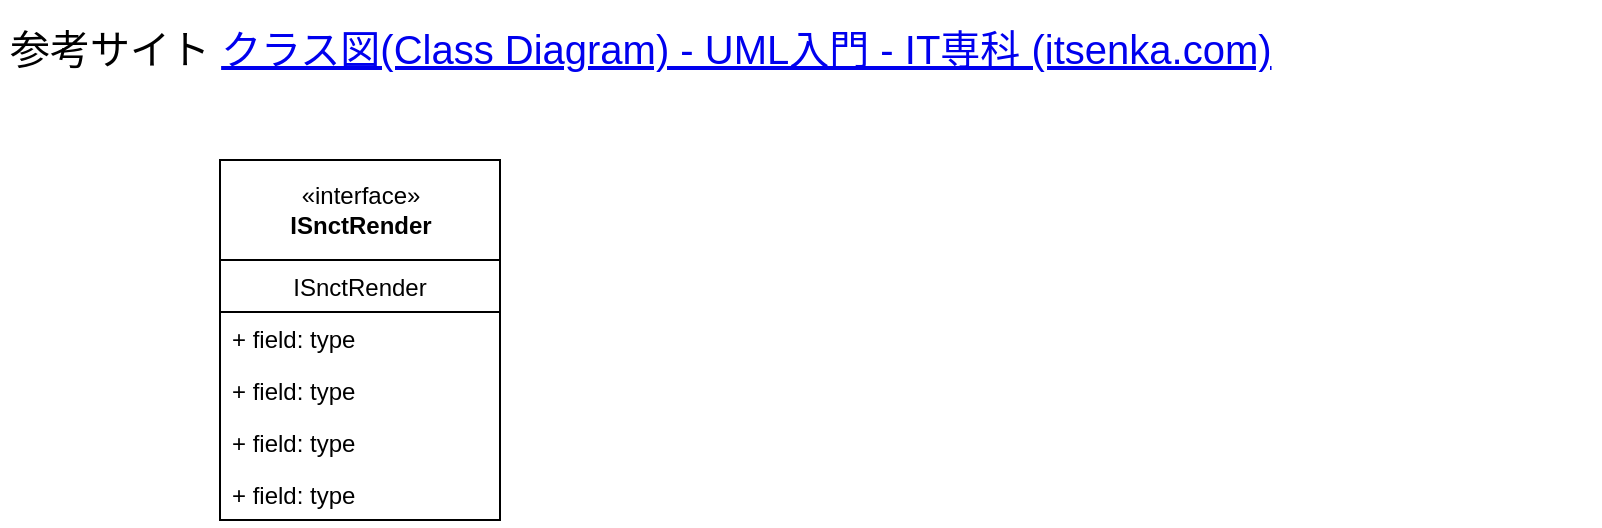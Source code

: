 <mxfile version="17.4.5" type="github">
  <diagram id="C5RBs43oDa-KdzZeNtuy" name="Page-1">
    <mxGraphModel dx="1422" dy="914" grid="1" gridSize="10" guides="1" tooltips="1" connect="1" arrows="1" fold="1" page="1" pageScale="1" pageWidth="827" pageHeight="1169" math="0" shadow="0">
      <root>
        <mxCell id="WIyWlLk6GJQsqaUBKTNV-0" />
        <mxCell id="WIyWlLk6GJQsqaUBKTNV-1" parent="WIyWlLk6GJQsqaUBKTNV-0" />
        <mxCell id="NYYay5GH5zn1BxUYl0cp-0" value="«interface»&lt;br&gt;&lt;b&gt;ISnctRender&lt;/b&gt;" style="html=1;" vertex="1" parent="WIyWlLk6GJQsqaUBKTNV-1">
          <mxGeometry x="120" y="80" width="140" height="50" as="geometry" />
        </mxCell>
        <mxCell id="NYYay5GH5zn1BxUYl0cp-1" value="ISnctRender" style="swimlane;fontStyle=0;childLayout=stackLayout;horizontal=1;startSize=26;fillColor=none;horizontalStack=0;resizeParent=1;resizeParentMax=0;resizeLast=0;collapsible=1;marginBottom=0;" vertex="1" parent="WIyWlLk6GJQsqaUBKTNV-1">
          <mxGeometry x="120" y="130" width="140" height="130" as="geometry" />
        </mxCell>
        <mxCell id="NYYay5GH5zn1BxUYl0cp-2" value="+ field: type" style="text;strokeColor=none;fillColor=none;align=left;verticalAlign=top;spacingLeft=4;spacingRight=4;overflow=hidden;rotatable=0;points=[[0,0.5],[1,0.5]];portConstraint=eastwest;" vertex="1" parent="NYYay5GH5zn1BxUYl0cp-1">
          <mxGeometry y="26" width="140" height="26" as="geometry" />
        </mxCell>
        <mxCell id="NYYay5GH5zn1BxUYl0cp-3" value="+ field: type" style="text;strokeColor=none;fillColor=none;align=left;verticalAlign=top;spacingLeft=4;spacingRight=4;overflow=hidden;rotatable=0;points=[[0,0.5],[1,0.5]];portConstraint=eastwest;" vertex="1" parent="NYYay5GH5zn1BxUYl0cp-1">
          <mxGeometry y="52" width="140" height="26" as="geometry" />
        </mxCell>
        <mxCell id="NYYay5GH5zn1BxUYl0cp-4" value="+ field: type" style="text;strokeColor=none;fillColor=none;align=left;verticalAlign=top;spacingLeft=4;spacingRight=4;overflow=hidden;rotatable=0;points=[[0,0.5],[1,0.5]];portConstraint=eastwest;" vertex="1" parent="NYYay5GH5zn1BxUYl0cp-1">
          <mxGeometry y="78" width="140" height="26" as="geometry" />
        </mxCell>
        <mxCell id="NYYay5GH5zn1BxUYl0cp-6" value="+ field: type" style="text;strokeColor=none;fillColor=none;align=left;verticalAlign=top;spacingLeft=4;spacingRight=4;overflow=hidden;rotatable=0;points=[[0,0.5],[1,0.5]];portConstraint=eastwest;" vertex="1" parent="NYYay5GH5zn1BxUYl0cp-1">
          <mxGeometry y="104" width="140" height="26" as="geometry" />
        </mxCell>
        <mxCell id="NYYay5GH5zn1BxUYl0cp-8" value="&lt;h1 style=&quot;font-size: 20px&quot;&gt;&lt;span style=&quot;font-weight: normal&quot;&gt;参考サイト&amp;nbsp;&lt;a href=&quot;http://www.itsenka.com/contents/development/uml/class.html?msclkid=81eebe3bbed611eca551c90c054faed0&quot;&gt;クラス図(Class Diagram) - UML入門 - IT専科 (itsenka.com)&lt;/a&gt;&lt;/span&gt;&lt;br&gt;&lt;/h1&gt;" style="text;html=1;strokeColor=none;fillColor=none;spacing=5;spacingTop=-20;whiteSpace=wrap;overflow=hidden;rounded=0;" vertex="1" parent="WIyWlLk6GJQsqaUBKTNV-1">
          <mxGeometry x="10" y="10" width="800" height="40" as="geometry" />
        </mxCell>
      </root>
    </mxGraphModel>
  </diagram>
</mxfile>
